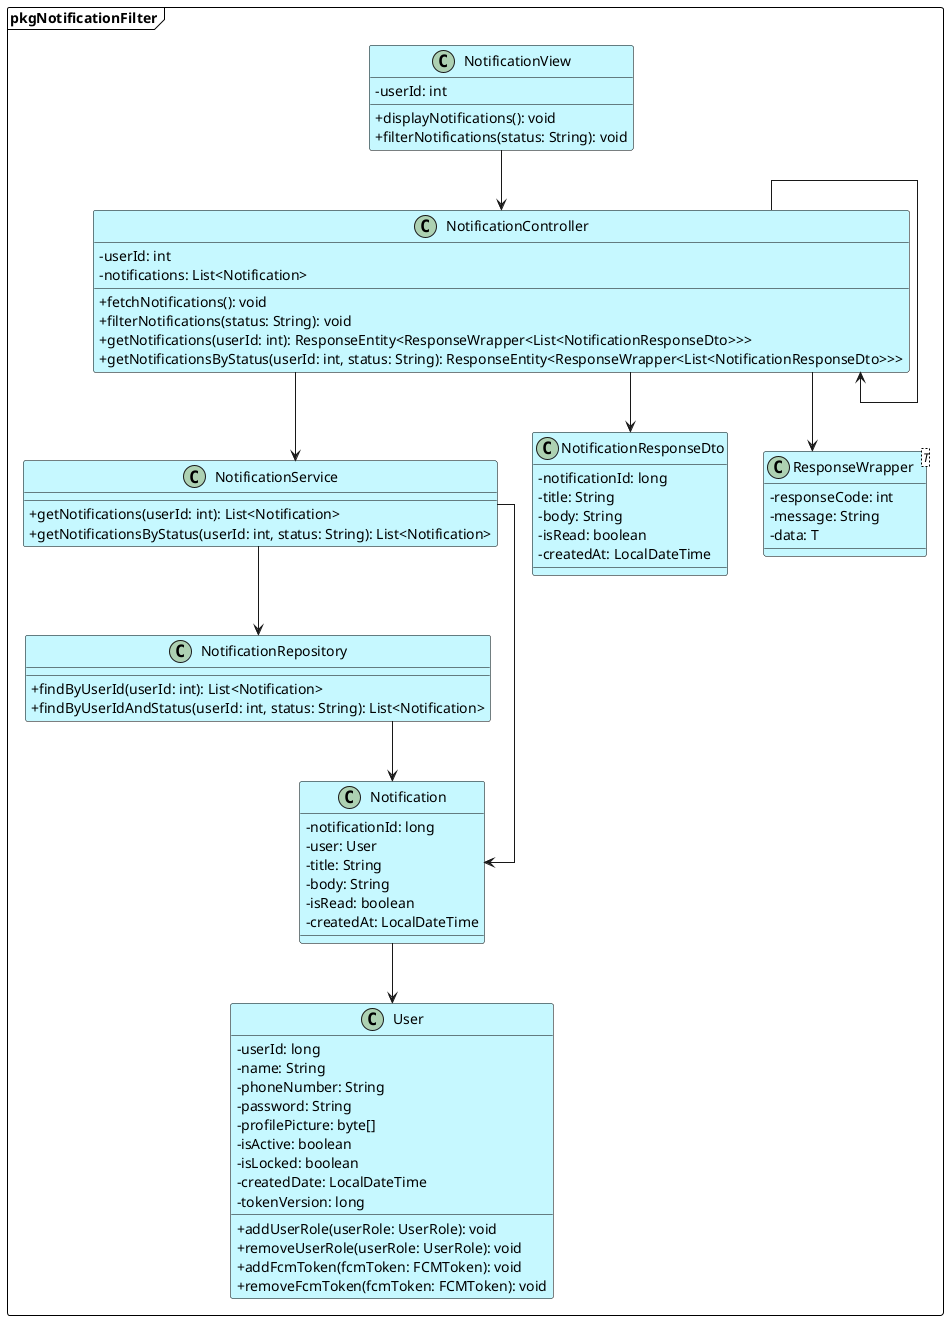 @startuml NotificationFilter
skinparam classAttributeIconSize 0
skinparam linetype ortho

skinparam BackgroundColor #ffffff
skinparam class {
    BackgroundColor #c6f8ff
    BorderColor #000000
}

skinparam package {
    BackgroundColor #ffffff
    BorderColor #000000
}

package pkgNotificationFilter <<Frame>>{


        class NotificationView {
            - userId: int
            + displayNotifications(): void
            + filterNotifications(status: String): void
        }

        class NotificationController {
            - userId: int
            - notifications: List<Notification>
            + fetchNotifications(): void
            + filterNotifications(status: String): void
        }

        class NotificationController {
            + getNotifications(userId: int): ResponseEntity<ResponseWrapper<List<NotificationResponseDto>>>
            + getNotificationsByStatus(userId: int, status: String): ResponseEntity<ResponseWrapper<List<NotificationResponseDto>>>
        }

        class NotificationService {
            + getNotifications(userId: int): List<Notification>
            + getNotificationsByStatus(userId: int, status: String): List<Notification>
        }

        class NotificationRepository {
            + findByUserId(userId: int): List<Notification>
            + findByUserIdAndStatus(userId: int, status: String): List<Notification>
        }

        class NotificationResponseDto {
            - notificationId: long
            - title: String
            - body: String
            - isRead: boolean
            - createdAt: LocalDateTime
        }

        class ResponseWrapper<T> {
            - responseCode: int
            - message: String
            - data: T
        }

        class Notification {
            - notificationId: long
            - user: User
            - title: String
            - body: String
            - isRead: boolean
            - createdAt: LocalDateTime
        }

        class User {
            - userId: long
            - name: String
            - phoneNumber: String
            - password: String
            - profilePicture: byte[]
            - isActive: boolean
            - isLocked: boolean
            - createdDate: LocalDateTime
            - tokenVersion: long
            + addUserRole(userRole: UserRole): void
            + removeUserRole(userRole: UserRole): void
            + addFcmToken(fcmToken: FCMToken): void
            + removeFcmToken(fcmToken: FCMToken): void
        }
    

    NotificationView --> NotificationController
    NotificationController --> NotificationController
    NotificationController --> NotificationService
    NotificationService --> NotificationRepository
    NotificationController --> NotificationResponseDto
    NotificationController --> ResponseWrapper
    NotificationService --> Notification
    NotificationRepository --> Notification
    Notification --> User

}

@enduml